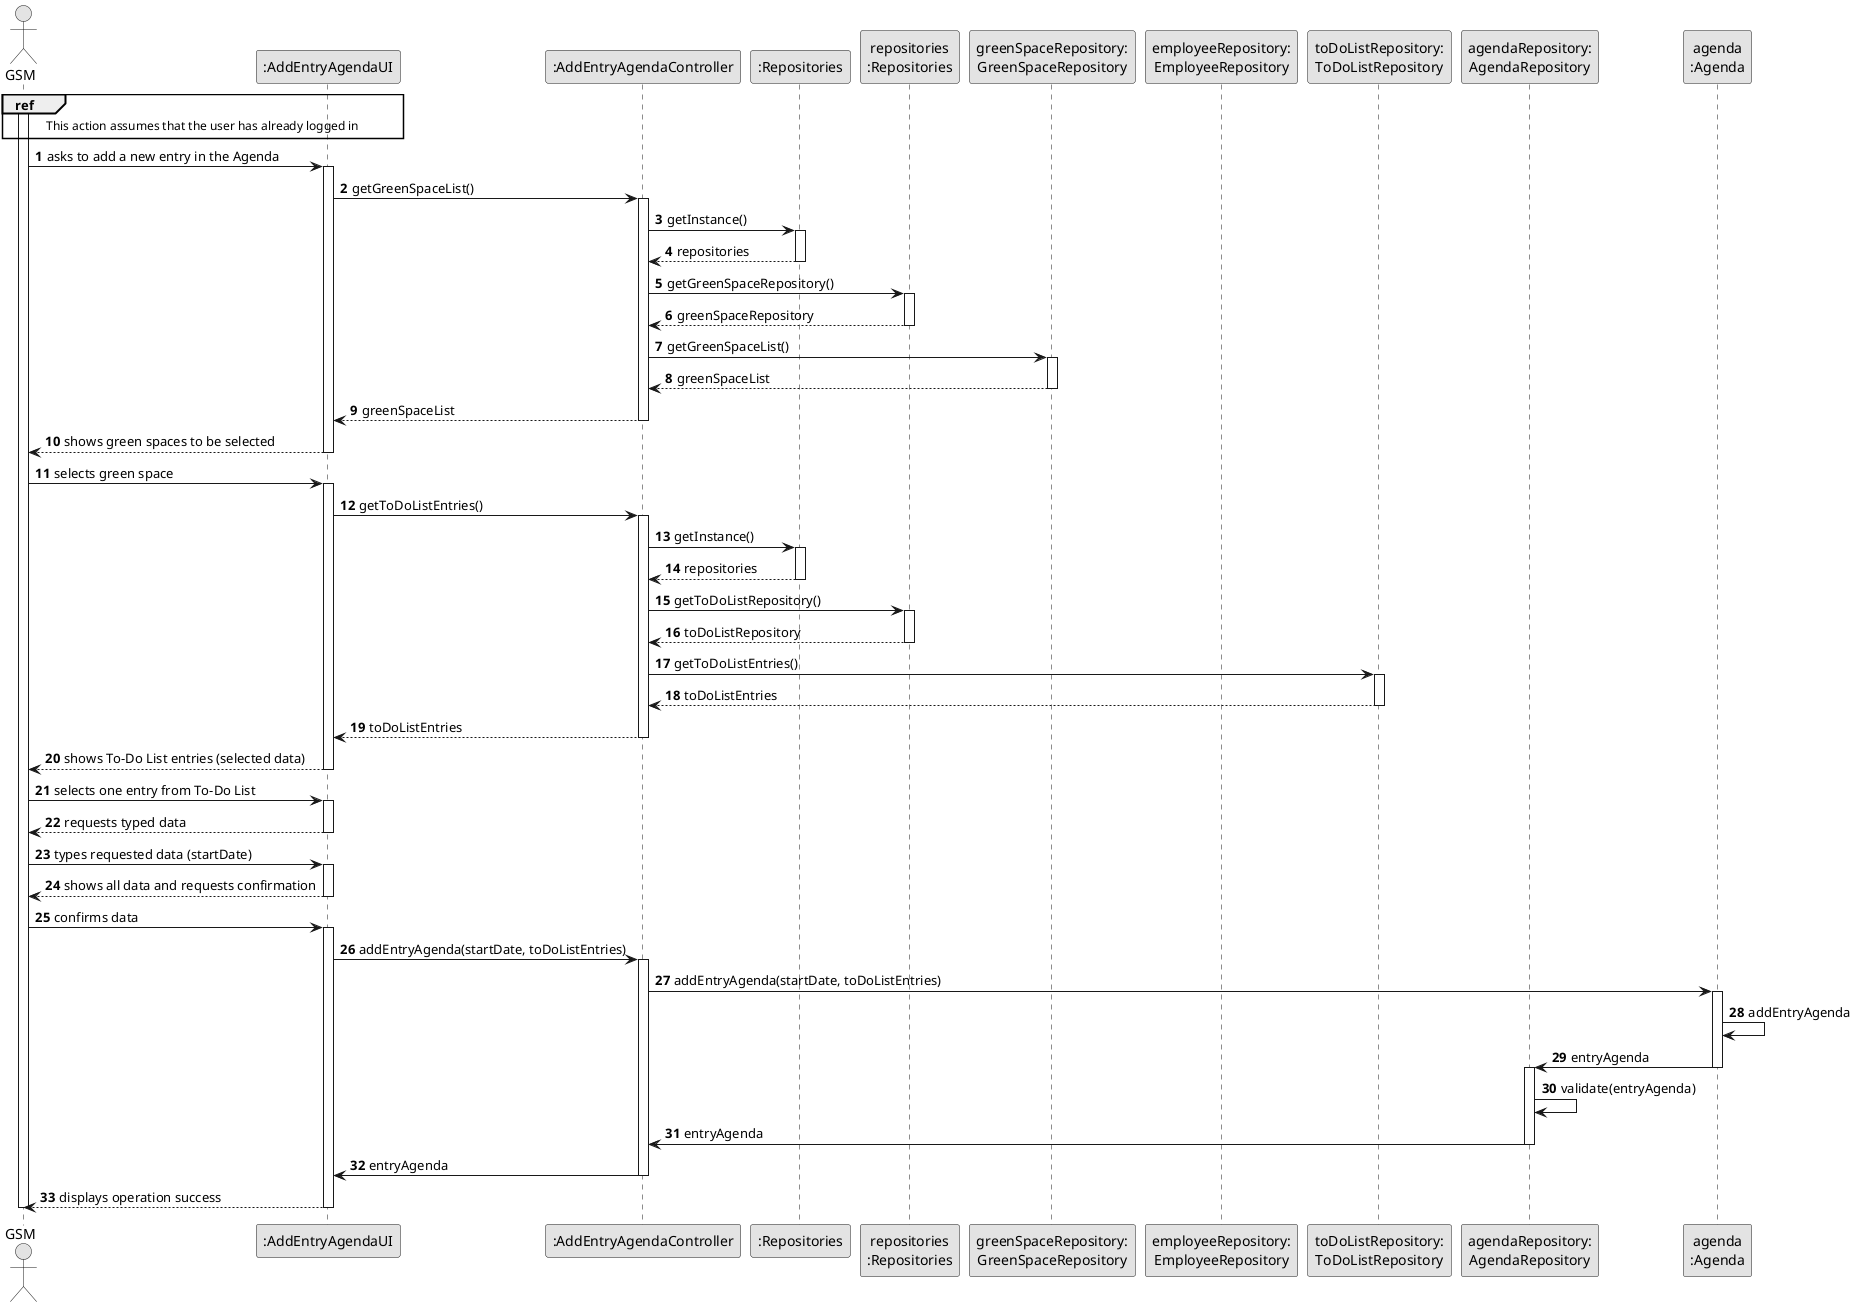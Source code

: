 @startuml
skinparam monochrome true
skinparam packageStyle rectangle
skinparam shadowing false

autonumber

'hide footbox
actor "GSM" as ADM
participant ":AddEntryAgendaUI" as UI
participant ":AddEntryAgendaController" as CTRL
participant ":Repositories" as RepositorySingleton
participant "repositories\n:Repositories" as PLAT
participant "greenSpaceRepository:\nGreenSpaceRepository" as GreenSpaceRepository
participant "employeeRepository:\nEmployeeRepository" as EmployeeRepository
participant "toDoListRepository:\nToDoListRepository" as ToDoListRepository
participant "agendaRepository:\nAgendaRepository" as AgendaRepository
participant "agenda\n:Agenda" as TAREFA

activate ADM
ref over ADM, UI : This action assumes that the user has already logged in

        ADM -> UI :  asks to add a new entry in the Agenda

        activate UI

            UI -> CTRL : getGreenSpaceList()
            activate CTRL

                CTRL -> RepositorySingleton : getInstance()
                activate RepositorySingleton

                    RepositorySingleton --> CTRL: repositories
                deactivate RepositorySingleton

                CTRL -> PLAT : getGreenSpaceRepository()
                activate PLAT

                    PLAT --> CTRL: greenSpaceRepository
                deactivate PLAT

                CTRL -> GreenSpaceRepository : getGreenSpaceList()
                activate GreenSpaceRepository

                    GreenSpaceRepository --> CTRL : greenSpaceList
                deactivate GreenSpaceRepository

                CTRL --> UI : greenSpaceList
            deactivate CTRL

            UI --> ADM : shows green spaces to be selected
        deactivate UI

    ADM -> UI : selects green space
    activate UI

UI -> CTRL : getToDoListEntries()
            activate CTRL

                CTRL -> RepositorySingleton : getInstance()
                activate RepositorySingleton

                    RepositorySingleton --> CTRL: repositories
                deactivate RepositorySingleton

                CTRL -> PLAT : getToDoListRepository()
                activate PLAT

                    PLAT --> CTRL: toDoListRepository
                deactivate PLAT

                CTRL -> ToDoListRepository : getToDoListEntries()
                activate ToDoListRepository

                    ToDoListRepository --> CTRL : toDoListEntries
                deactivate ToDoListRepository

                CTRL --> UI : toDoListEntries
            deactivate CTRL

            UI --> ADM : shows To-Do List entries (selected data)
        deactivate UI

    ADM -> UI : selects one entry from To-Do List
    activate UI

        UI --> ADM : requests typed data
    deactivate UI

    ADM -> UI : types requested data (startDate)
    activate UI

        UI --> ADM : shows all data and requests confirmation
    deactivate UI

    ADM -> UI : confirms data
    activate UI

        UI -> CTRL : addEntryAgenda(startDate, toDoListEntries)
        activate CTRL


            CTRL -> TAREFA: addEntryAgenda(startDate, toDoListEntries)
            activate TAREFA


                TAREFA -> TAREFA : addEntryAgenda

                TAREFA -> AgendaRepository : entryAgenda
                deactivate TAREFA
                activate AgendaRepository
                AgendaRepository -> AgendaRepository : validate(entryAgenda)
                AgendaRepository -> CTRL : entryAgenda
                deactivate AgendaRepository
                CTRL -> UI : entryAgenda
                deactivate CTRL
            UI --> ADM: displays operation success
    deactivate UI

deactivate ADM

@enduml